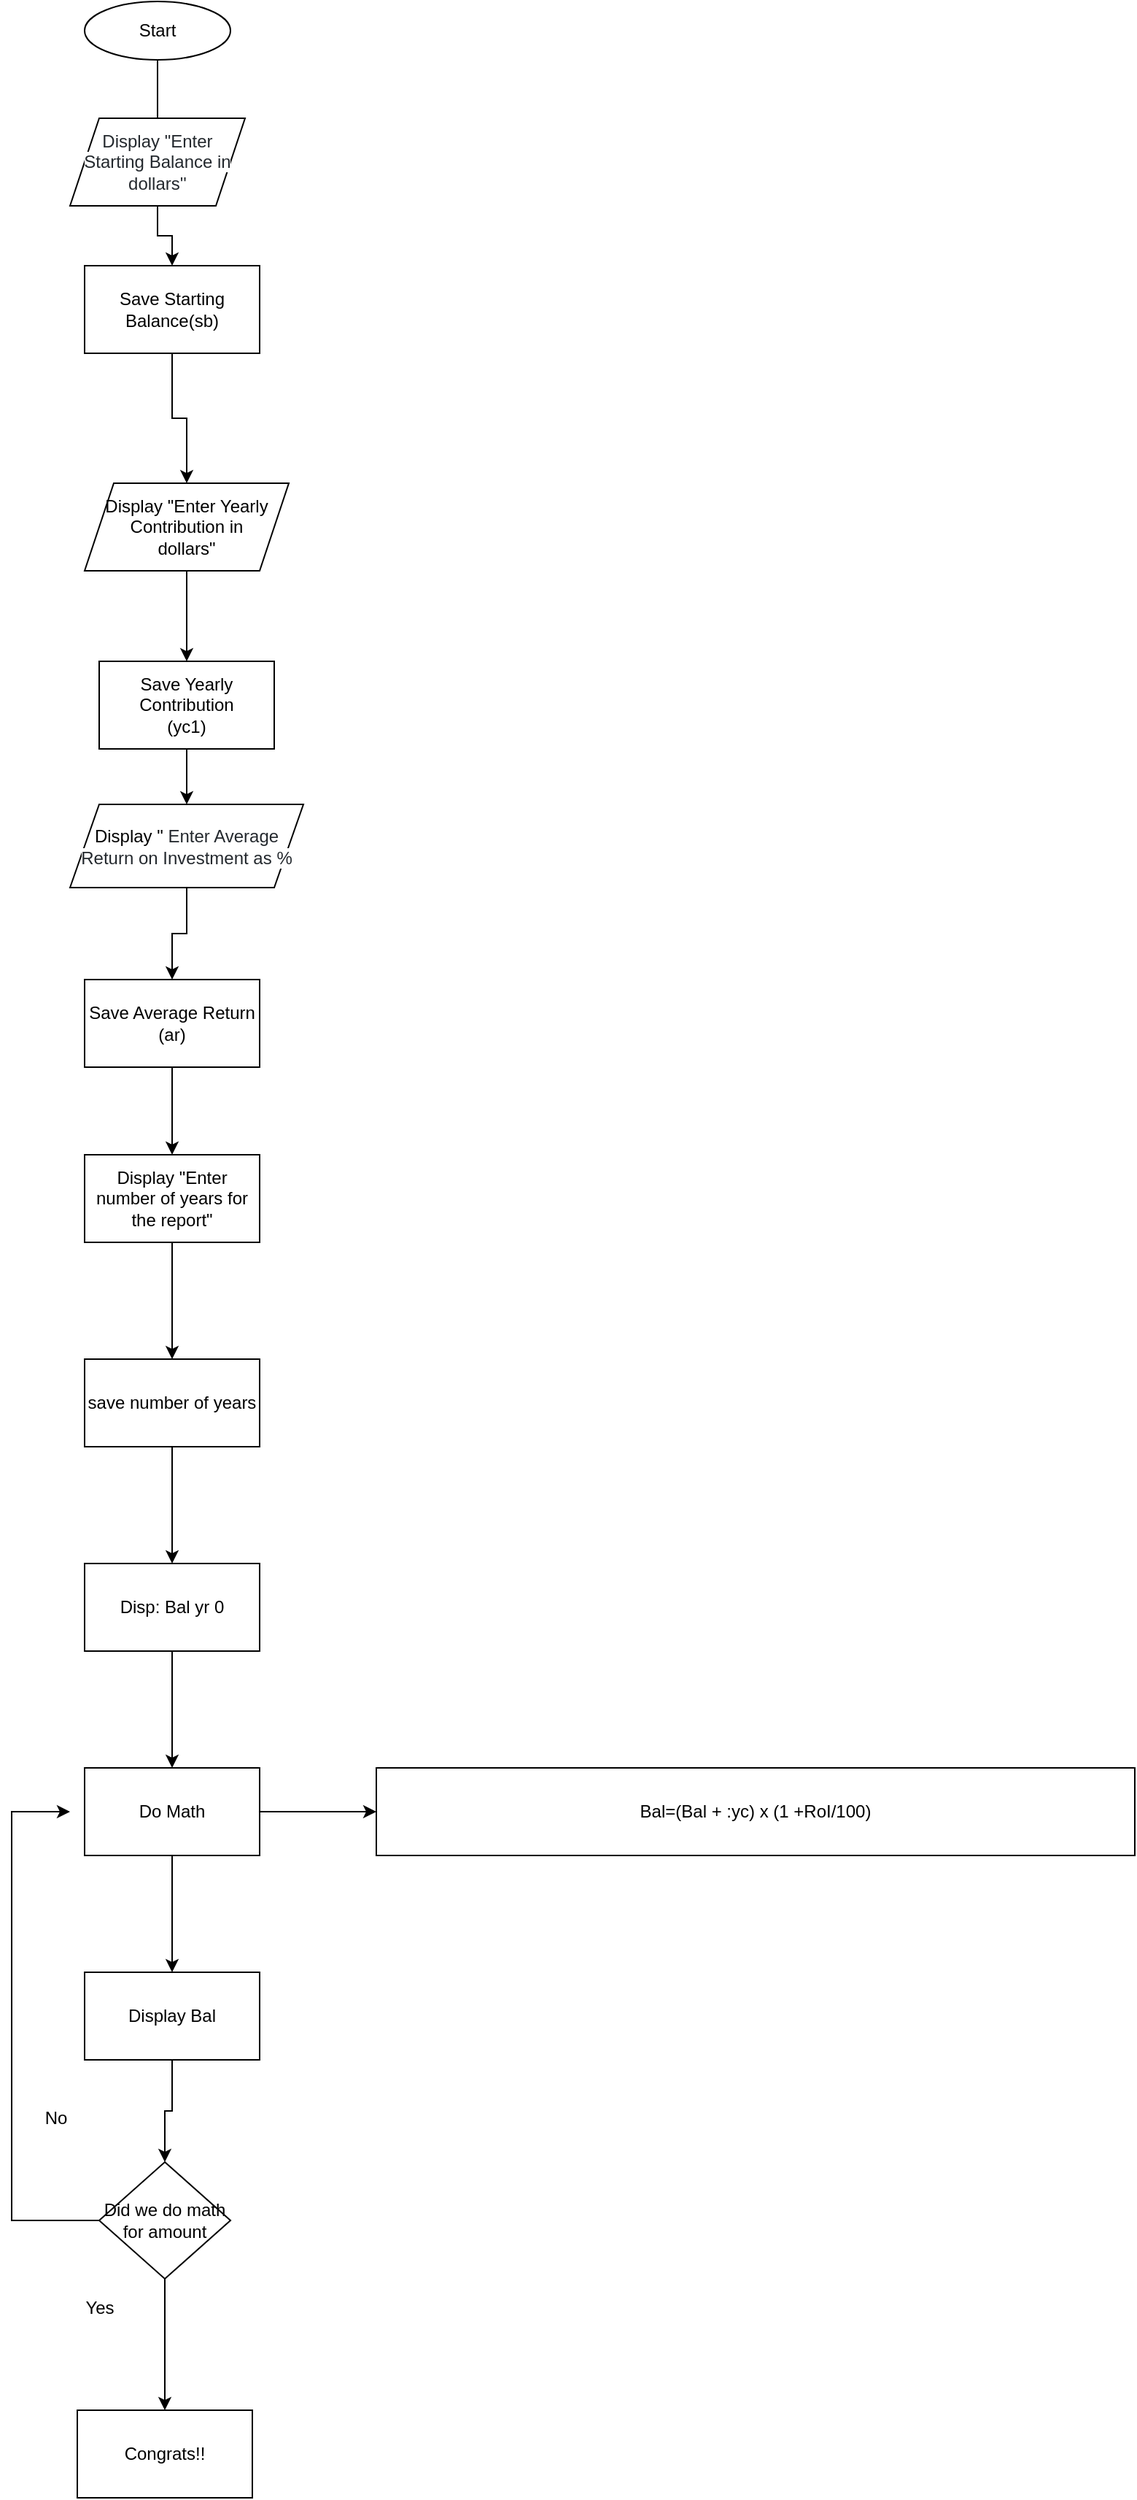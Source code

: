 <mxfile version="13.6.9" type="github">
  <diagram id="ovtI3kvPQnSv_diHjYjg" name="Page-1">
    <mxGraphModel dx="1032" dy="548" grid="1" gridSize="10" guides="1" tooltips="1" connect="1" arrows="1" fold="1" page="1" pageScale="1" pageWidth="850" pageHeight="1100" math="0" shadow="0">
      <root>
        <mxCell id="0" />
        <mxCell id="1" parent="0" />
        <mxCell id="vNmvQs24orC51QFKWI_Z-5" value="" style="edgeStyle=orthogonalEdgeStyle;rounded=0;orthogonalLoop=1;jettySize=auto;html=1;" parent="1" source="vNmvQs24orC51QFKWI_Z-1" edge="1">
          <mxGeometry relative="1" as="geometry">
            <mxPoint x="120" y="110" as="targetPoint" />
            <Array as="points">
              <mxPoint x="120" y="90" />
              <mxPoint x="120" y="90" />
            </Array>
          </mxGeometry>
        </mxCell>
        <mxCell id="vNmvQs24orC51QFKWI_Z-1" value="Start" style="ellipse;whiteSpace=wrap;html=1;" parent="1" vertex="1">
          <mxGeometry x="70" y="10" width="100" height="40" as="geometry" />
        </mxCell>
        <mxCell id="WoGMMZkuU9i0fPheh7HE-2" value="" style="edgeStyle=orthogonalEdgeStyle;rounded=0;orthogonalLoop=1;jettySize=auto;html=1;" edge="1" parent="1" source="vNmvQs24orC51QFKWI_Z-7" target="WoGMMZkuU9i0fPheh7HE-1">
          <mxGeometry relative="1" as="geometry" />
        </mxCell>
        <mxCell id="vNmvQs24orC51QFKWI_Z-7" value="&lt;font color=&quot;#24292e&quot;&gt;&lt;span style=&quot;background-color: rgb(255 , 255 , 255)&quot;&gt;Display &quot;&lt;/span&gt;&lt;/font&gt;&lt;span style=&quot;color: rgb(36 , 41 , 46) ; font-family: , &amp;#34;consolas&amp;#34; , &amp;#34;liberation mono&amp;#34; , &amp;#34;menlo&amp;#34; , monospace ; background-color: rgb(255 , 255 , 255)&quot;&gt;Enter Starting Balance in dollars&#39;&#39;&lt;/span&gt;" style="shape=parallelogram;perimeter=parallelogramPerimeter;whiteSpace=wrap;html=1;fixedSize=1;" parent="1" vertex="1">
          <mxGeometry x="60" y="90" width="120" height="60" as="geometry" />
        </mxCell>
        <mxCell id="WoGMMZkuU9i0fPheh7HE-4" value="" style="edgeStyle=orthogonalEdgeStyle;rounded=0;orthogonalLoop=1;jettySize=auto;html=1;" edge="1" parent="1" source="WoGMMZkuU9i0fPheh7HE-1" target="WoGMMZkuU9i0fPheh7HE-3">
          <mxGeometry relative="1" as="geometry" />
        </mxCell>
        <mxCell id="WoGMMZkuU9i0fPheh7HE-1" value="Save Starting Balance(sb)" style="whiteSpace=wrap;html=1;" vertex="1" parent="1">
          <mxGeometry x="70" y="191" width="120" height="60" as="geometry" />
        </mxCell>
        <mxCell id="WoGMMZkuU9i0fPheh7HE-7" value="" style="edgeStyle=orthogonalEdgeStyle;rounded=0;orthogonalLoop=1;jettySize=auto;html=1;" edge="1" parent="1" source="WoGMMZkuU9i0fPheh7HE-3" target="WoGMMZkuU9i0fPheh7HE-6">
          <mxGeometry relative="1" as="geometry" />
        </mxCell>
        <mxCell id="WoGMMZkuU9i0fPheh7HE-3" value="Display &quot;Enter Yearly&lt;br&gt;Contribution in &lt;br&gt;dollars&quot;" style="shape=parallelogram;perimeter=parallelogramPerimeter;whiteSpace=wrap;html=1;fixedSize=1;" vertex="1" parent="1">
          <mxGeometry x="70" y="340" width="140" height="60" as="geometry" />
        </mxCell>
        <mxCell id="WoGMMZkuU9i0fPheh7HE-9" value="" style="edgeStyle=orthogonalEdgeStyle;rounded=0;orthogonalLoop=1;jettySize=auto;html=1;" edge="1" parent="1" source="WoGMMZkuU9i0fPheh7HE-6" target="WoGMMZkuU9i0fPheh7HE-8">
          <mxGeometry relative="1" as="geometry" />
        </mxCell>
        <mxCell id="WoGMMZkuU9i0fPheh7HE-6" value="Save Yearly Contribution&lt;br&gt;(yc1)" style="whiteSpace=wrap;html=1;" vertex="1" parent="1">
          <mxGeometry x="80" y="462" width="120" height="60" as="geometry" />
        </mxCell>
        <mxCell id="WoGMMZkuU9i0fPheh7HE-11" value="" style="edgeStyle=orthogonalEdgeStyle;rounded=0;orthogonalLoop=1;jettySize=auto;html=1;" edge="1" parent="1" source="WoGMMZkuU9i0fPheh7HE-8" target="WoGMMZkuU9i0fPheh7HE-10">
          <mxGeometry relative="1" as="geometry" />
        </mxCell>
        <mxCell id="WoGMMZkuU9i0fPheh7HE-8" value="Display &quot;&amp;nbsp;&lt;span style=&quot;color: rgb(36 , 41 , 46) ; font-family: , &amp;#34;consolas&amp;#34; , &amp;#34;liberation mono&amp;#34; , &amp;#34;menlo&amp;#34; , monospace ; background-color: rgb(255 , 255 , 255)&quot;&gt;Enter Average Return on Investment as %&lt;/span&gt;" style="shape=parallelogram;perimeter=parallelogramPerimeter;whiteSpace=wrap;html=1;fixedSize=1;" vertex="1" parent="1">
          <mxGeometry x="60" y="560" width="160" height="57" as="geometry" />
        </mxCell>
        <mxCell id="WoGMMZkuU9i0fPheh7HE-14" value="" style="edgeStyle=orthogonalEdgeStyle;rounded=0;orthogonalLoop=1;jettySize=auto;html=1;" edge="1" parent="1" source="WoGMMZkuU9i0fPheh7HE-10" target="WoGMMZkuU9i0fPheh7HE-12">
          <mxGeometry relative="1" as="geometry" />
        </mxCell>
        <mxCell id="WoGMMZkuU9i0fPheh7HE-10" value="Save Average Return&lt;br&gt;(ar)" style="whiteSpace=wrap;html=1;" vertex="1" parent="1">
          <mxGeometry x="70" y="680" width="120" height="60" as="geometry" />
        </mxCell>
        <mxCell id="WoGMMZkuU9i0fPheh7HE-18" value="" style="edgeStyle=orthogonalEdgeStyle;rounded=0;orthogonalLoop=1;jettySize=auto;html=1;" edge="1" parent="1" source="WoGMMZkuU9i0fPheh7HE-12" target="WoGMMZkuU9i0fPheh7HE-17">
          <mxGeometry relative="1" as="geometry" />
        </mxCell>
        <mxCell id="WoGMMZkuU9i0fPheh7HE-12" value="Display &quot;Enter number of years for the report&quot;" style="whiteSpace=wrap;html=1;" vertex="1" parent="1">
          <mxGeometry x="70" y="800" width="120" height="60" as="geometry" />
        </mxCell>
        <mxCell id="WoGMMZkuU9i0fPheh7HE-24" value="" style="edgeStyle=orthogonalEdgeStyle;rounded=0;orthogonalLoop=1;jettySize=auto;html=1;" edge="1" parent="1" source="WoGMMZkuU9i0fPheh7HE-17" target="WoGMMZkuU9i0fPheh7HE-23">
          <mxGeometry relative="1" as="geometry" />
        </mxCell>
        <mxCell id="WoGMMZkuU9i0fPheh7HE-17" value="save number of years" style="whiteSpace=wrap;html=1;" vertex="1" parent="1">
          <mxGeometry x="70" y="940" width="120" height="60" as="geometry" />
        </mxCell>
        <mxCell id="WoGMMZkuU9i0fPheh7HE-28" value="" style="edgeStyle=orthogonalEdgeStyle;rounded=0;orthogonalLoop=1;jettySize=auto;html=1;" edge="1" parent="1" source="WoGMMZkuU9i0fPheh7HE-23" target="WoGMMZkuU9i0fPheh7HE-27">
          <mxGeometry relative="1" as="geometry" />
        </mxCell>
        <mxCell id="WoGMMZkuU9i0fPheh7HE-23" value="Disp: Bal yr 0" style="whiteSpace=wrap;html=1;" vertex="1" parent="1">
          <mxGeometry x="70" y="1080" width="120" height="60" as="geometry" />
        </mxCell>
        <mxCell id="WoGMMZkuU9i0fPheh7HE-30" value="" style="edgeStyle=orthogonalEdgeStyle;rounded=0;orthogonalLoop=1;jettySize=auto;html=1;" edge="1" parent="1" source="WoGMMZkuU9i0fPheh7HE-27" target="WoGMMZkuU9i0fPheh7HE-29">
          <mxGeometry relative="1" as="geometry" />
        </mxCell>
        <mxCell id="WoGMMZkuU9i0fPheh7HE-33" value="" style="edgeStyle=orthogonalEdgeStyle;rounded=0;orthogonalLoop=1;jettySize=auto;html=1;" edge="1" parent="1" source="WoGMMZkuU9i0fPheh7HE-27" target="WoGMMZkuU9i0fPheh7HE-32">
          <mxGeometry relative="1" as="geometry" />
        </mxCell>
        <mxCell id="WoGMMZkuU9i0fPheh7HE-27" value="Do Math" style="whiteSpace=wrap;html=1;" vertex="1" parent="1">
          <mxGeometry x="70" y="1220" width="120" height="60" as="geometry" />
        </mxCell>
        <mxCell id="WoGMMZkuU9i0fPheh7HE-29" value="Bal=(Bal + :yc) x (1 +RoI/100)" style="whiteSpace=wrap;html=1;" vertex="1" parent="1">
          <mxGeometry x="270" y="1220" width="520" height="60" as="geometry" />
        </mxCell>
        <mxCell id="WoGMMZkuU9i0fPheh7HE-35" value="" style="edgeStyle=orthogonalEdgeStyle;rounded=0;orthogonalLoop=1;jettySize=auto;html=1;" edge="1" parent="1" source="WoGMMZkuU9i0fPheh7HE-32" target="WoGMMZkuU9i0fPheh7HE-34">
          <mxGeometry relative="1" as="geometry" />
        </mxCell>
        <mxCell id="WoGMMZkuU9i0fPheh7HE-32" value="Display Bal" style="whiteSpace=wrap;html=1;" vertex="1" parent="1">
          <mxGeometry x="70" y="1360" width="120" height="60" as="geometry" />
        </mxCell>
        <mxCell id="WoGMMZkuU9i0fPheh7HE-36" style="edgeStyle=orthogonalEdgeStyle;rounded=0;orthogonalLoop=1;jettySize=auto;html=1;exitX=0;exitY=0.5;exitDx=0;exitDy=0;" edge="1" parent="1" source="WoGMMZkuU9i0fPheh7HE-34">
          <mxGeometry relative="1" as="geometry">
            <mxPoint x="60" y="1250" as="targetPoint" />
            <Array as="points">
              <mxPoint x="20" y="1530" />
              <mxPoint x="20" y="1250" />
            </Array>
          </mxGeometry>
        </mxCell>
        <mxCell id="WoGMMZkuU9i0fPheh7HE-42" value="" style="edgeStyle=orthogonalEdgeStyle;rounded=0;orthogonalLoop=1;jettySize=auto;html=1;" edge="1" parent="1" source="WoGMMZkuU9i0fPheh7HE-34" target="WoGMMZkuU9i0fPheh7HE-41">
          <mxGeometry relative="1" as="geometry" />
        </mxCell>
        <mxCell id="WoGMMZkuU9i0fPheh7HE-34" value="Did we do math for amount" style="rhombus;whiteSpace=wrap;html=1;" vertex="1" parent="1">
          <mxGeometry x="80" y="1490" width="90" height="80" as="geometry" />
        </mxCell>
        <mxCell id="WoGMMZkuU9i0fPheh7HE-37" value="No" style="text;html=1;align=center;verticalAlign=middle;resizable=0;points=[];autosize=1;" vertex="1" parent="1">
          <mxGeometry x="35" y="1450" width="30" height="20" as="geometry" />
        </mxCell>
        <mxCell id="WoGMMZkuU9i0fPheh7HE-38" value="Yes" style="text;html=1;align=center;verticalAlign=middle;resizable=0;points=[];autosize=1;" vertex="1" parent="1">
          <mxGeometry x="65" y="1580" width="30" height="20" as="geometry" />
        </mxCell>
        <mxCell id="WoGMMZkuU9i0fPheh7HE-41" value="Congrats!!" style="whiteSpace=wrap;html=1;" vertex="1" parent="1">
          <mxGeometry x="65" y="1660" width="120" height="60" as="geometry" />
        </mxCell>
      </root>
    </mxGraphModel>
  </diagram>
</mxfile>
